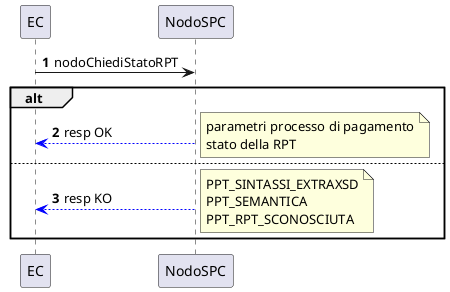 @startuml
autonumber

EC -> NodoSPC: nodoChiediStatoRPT
alt
NodoSPC -[#blue]-> EC:resp OK
note right: parametri processo di pagamento\nstato della RPT
else
NodoSPC -[#blue]-> EC:resp KO
note right:PPT_SINTASSI_EXTRAXSD\nPPT_SEMANTICA\nPPT_RPT_SCONOSCIUTA

end alt

@enduml